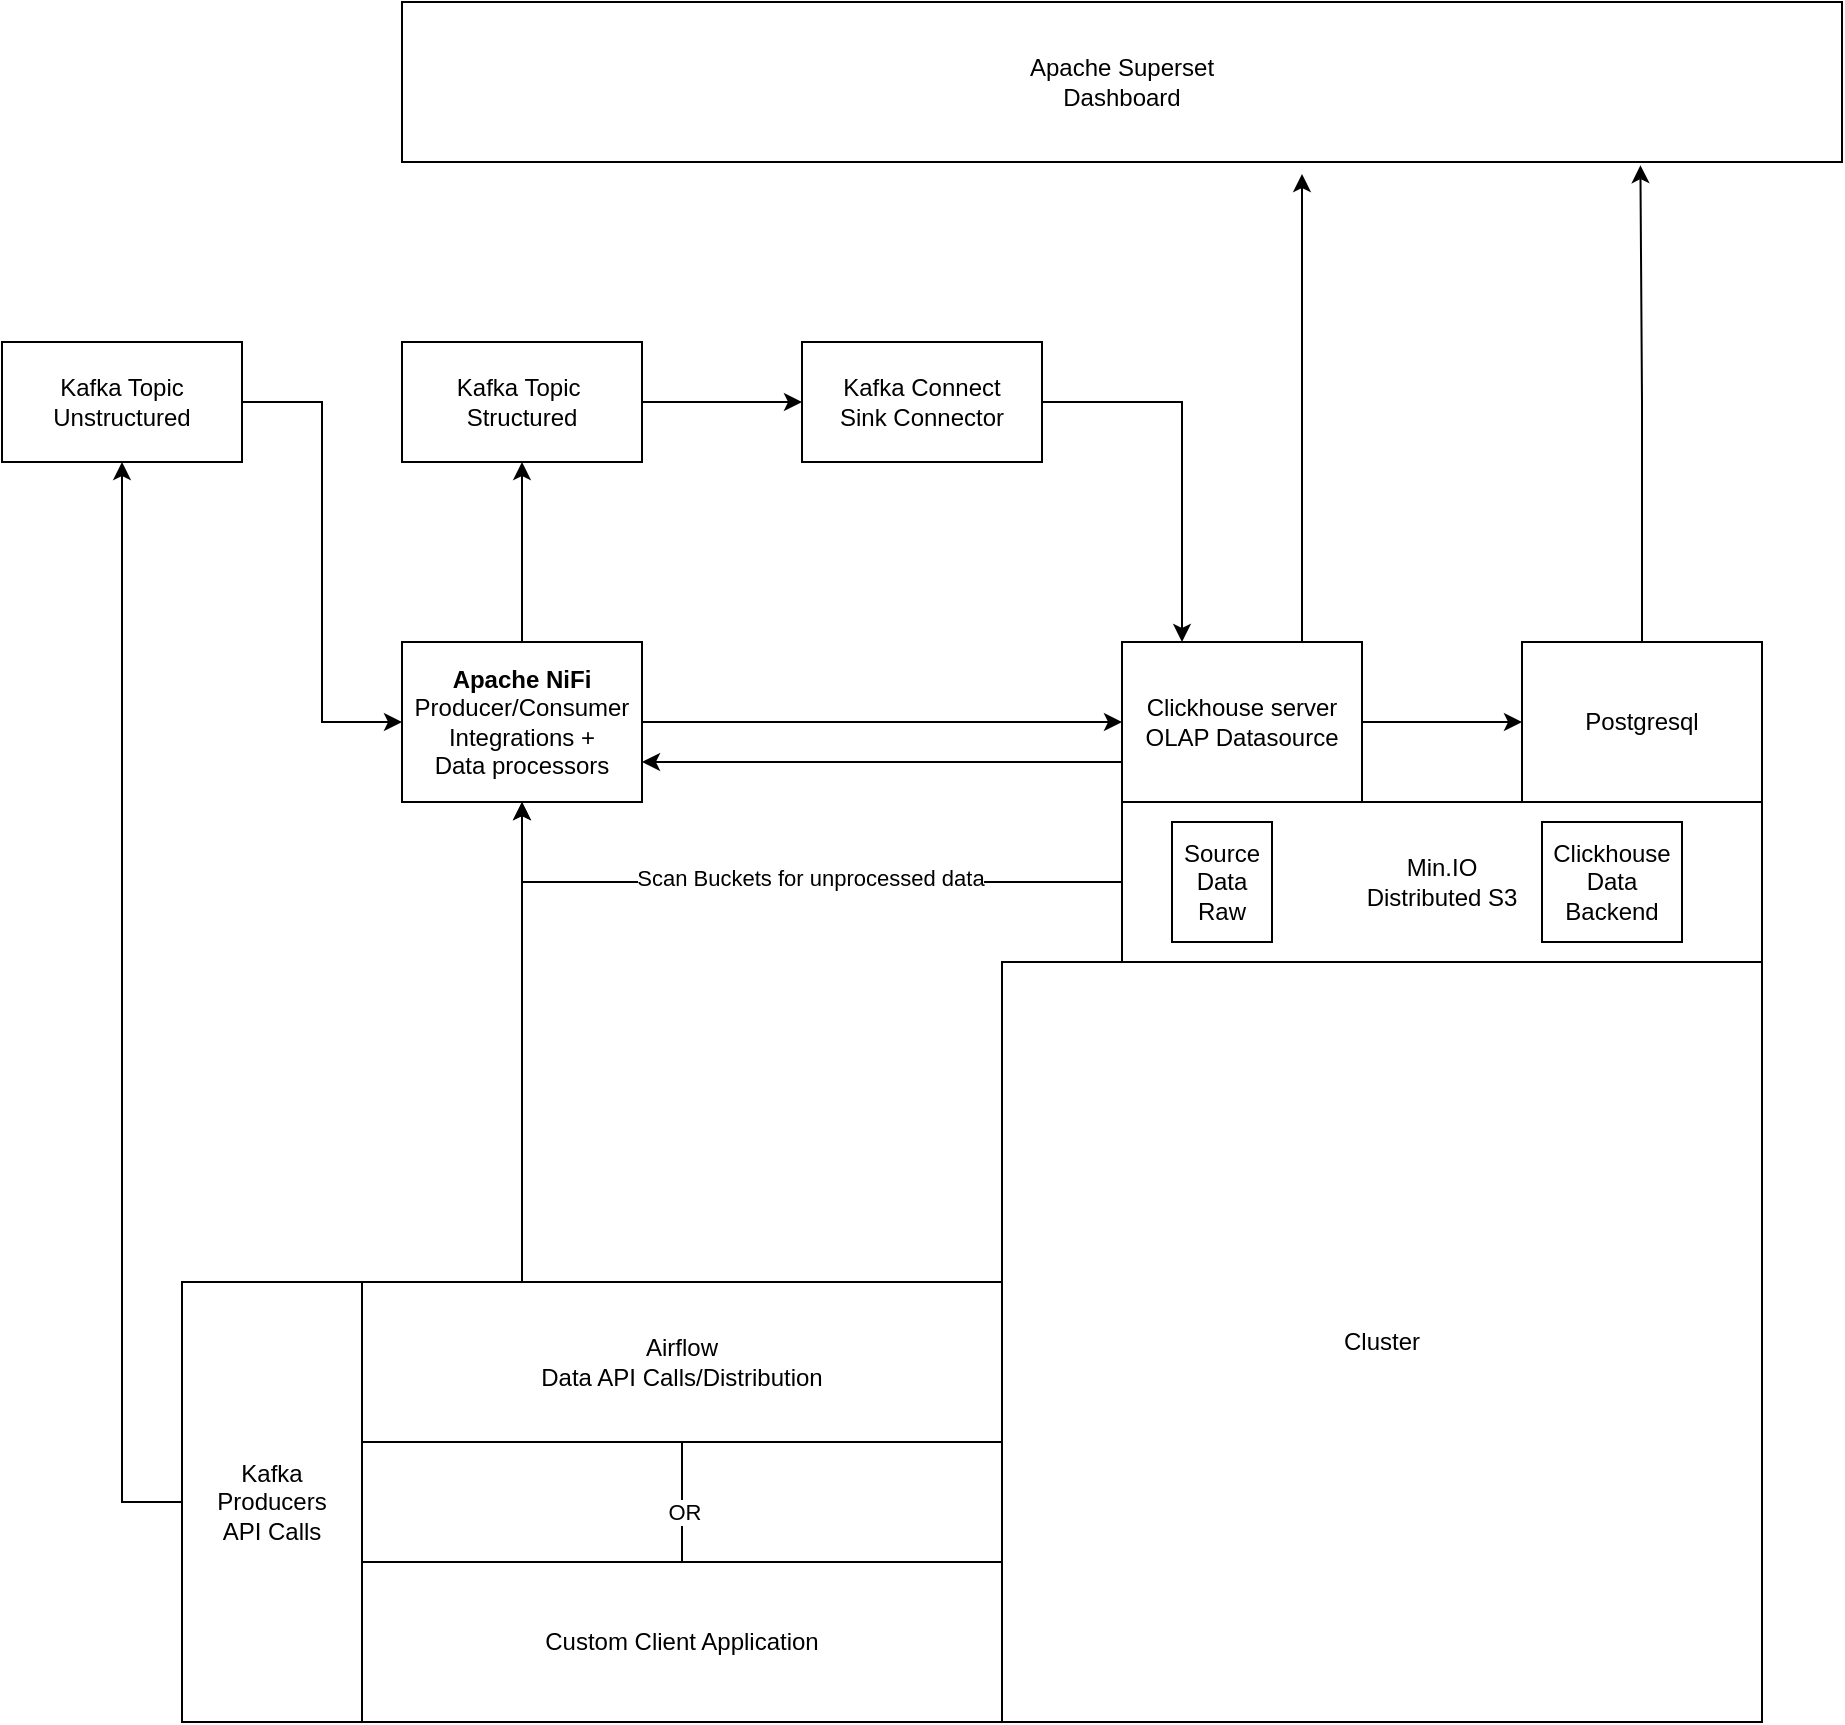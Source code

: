 <mxfile version="24.7.6">
  <diagram name="Page-1" id="XsUpKN5bkYY6bdaOg-o0">
    <mxGraphModel dx="1507" dy="1868" grid="1" gridSize="10" guides="1" tooltips="1" connect="1" arrows="1" fold="1" page="1" pageScale="1" pageWidth="850" pageHeight="1100" math="0" shadow="0">
      <root>
        <mxCell id="0" />
        <mxCell id="1" parent="0" />
        <mxCell id="AOcJWjodGGVIR-0718zk-1" value="&lt;div&gt;Apache Superset&lt;br&gt;&lt;/div&gt;&lt;div&gt;Dashboard&lt;/div&gt;" style="rounded=0;whiteSpace=wrap;html=1;" vertex="1" parent="1">
          <mxGeometry x="40" y="-80" width="720" height="80" as="geometry" />
        </mxCell>
        <mxCell id="AOcJWjodGGVIR-0718zk-49" style="edgeStyle=orthogonalEdgeStyle;rounded=0;orthogonalLoop=1;jettySize=auto;html=1;exitX=0;exitY=0.75;exitDx=0;exitDy=0;entryX=1;entryY=0.75;entryDx=0;entryDy=0;" edge="1" parent="1" source="AOcJWjodGGVIR-0718zk-2" target="AOcJWjodGGVIR-0718zk-17">
          <mxGeometry relative="1" as="geometry" />
        </mxCell>
        <mxCell id="AOcJWjodGGVIR-0718zk-55" style="edgeStyle=orthogonalEdgeStyle;rounded=0;orthogonalLoop=1;jettySize=auto;html=1;exitX=1;exitY=0.5;exitDx=0;exitDy=0;entryX=0;entryY=0.5;entryDx=0;entryDy=0;" edge="1" parent="1" source="AOcJWjodGGVIR-0718zk-2" target="AOcJWjodGGVIR-0718zk-54">
          <mxGeometry relative="1" as="geometry" />
        </mxCell>
        <mxCell id="AOcJWjodGGVIR-0718zk-2" value="Clickhouse server&lt;div&gt;OLAP Datasource&lt;/div&gt;" style="rounded=0;whiteSpace=wrap;html=1;" vertex="1" parent="1">
          <mxGeometry x="400" y="240" width="120" height="80" as="geometry" />
        </mxCell>
        <mxCell id="AOcJWjodGGVIR-0718zk-3" style="edgeStyle=orthogonalEdgeStyle;rounded=0;orthogonalLoop=1;jettySize=auto;html=1;exitX=0;exitY=0.5;exitDx=0;exitDy=0;entryX=0.5;entryY=1;entryDx=0;entryDy=0;" edge="1" parent="1" source="AOcJWjodGGVIR-0718zk-5" target="AOcJWjodGGVIR-0718zk-17">
          <mxGeometry relative="1" as="geometry" />
        </mxCell>
        <mxCell id="AOcJWjodGGVIR-0718zk-4" value="Scan Buckets for unprocessed data" style="edgeLabel;html=1;align=center;verticalAlign=middle;resizable=0;points=[];" vertex="1" connectable="0" parent="AOcJWjodGGVIR-0718zk-3">
          <mxGeometry x="-0.081" y="-2" relative="1" as="geometry">
            <mxPoint as="offset" />
          </mxGeometry>
        </mxCell>
        <mxCell id="AOcJWjodGGVIR-0718zk-5" value="Min.IO&lt;div&gt;Distributed S3&lt;/div&gt;" style="rounded=0;whiteSpace=wrap;html=1;" vertex="1" parent="1">
          <mxGeometry x="400" y="320" width="320" height="80" as="geometry" />
        </mxCell>
        <mxCell id="AOcJWjodGGVIR-0718zk-9" value="Source Data Raw" style="rounded=0;whiteSpace=wrap;html=1;" vertex="1" parent="1">
          <mxGeometry x="425" y="330" width="50" height="60" as="geometry" />
        </mxCell>
        <mxCell id="AOcJWjodGGVIR-0718zk-45" style="edgeStyle=orthogonalEdgeStyle;rounded=0;orthogonalLoop=1;jettySize=auto;html=1;exitX=0.25;exitY=0;exitDx=0;exitDy=0;entryX=0.5;entryY=1;entryDx=0;entryDy=0;" edge="1" parent="1" source="AOcJWjodGGVIR-0718zk-10" target="AOcJWjodGGVIR-0718zk-17">
          <mxGeometry relative="1" as="geometry" />
        </mxCell>
        <mxCell id="AOcJWjodGGVIR-0718zk-10" value="Airflow&lt;div&gt;Data API Calls/Distribution&lt;/div&gt;" style="rounded=0;whiteSpace=wrap;html=1;" vertex="1" parent="1">
          <mxGeometry x="20" y="560" width="320" height="80" as="geometry" />
        </mxCell>
        <mxCell id="AOcJWjodGGVIR-0718zk-47" style="edgeStyle=orthogonalEdgeStyle;rounded=0;orthogonalLoop=1;jettySize=auto;html=1;exitX=0;exitY=0.5;exitDx=0;exitDy=0;entryX=0.5;entryY=1;entryDx=0;entryDy=0;" edge="1" parent="1" source="AOcJWjodGGVIR-0718zk-14" target="AOcJWjodGGVIR-0718zk-37">
          <mxGeometry relative="1" as="geometry" />
        </mxCell>
        <mxCell id="AOcJWjodGGVIR-0718zk-14" value="Kafka Producers&lt;div&gt;API Calls&lt;/div&gt;" style="rounded=0;whiteSpace=wrap;html=1;" vertex="1" parent="1">
          <mxGeometry x="-70" y="560" width="90" height="220" as="geometry" />
        </mxCell>
        <mxCell id="AOcJWjodGGVIR-0718zk-15" style="edgeStyle=orthogonalEdgeStyle;rounded=0;orthogonalLoop=1;jettySize=auto;html=1;exitX=1;exitY=0.5;exitDx=0;exitDy=0;entryX=0;entryY=0.5;entryDx=0;entryDy=0;" edge="1" parent="1" source="AOcJWjodGGVIR-0718zk-17" target="AOcJWjodGGVIR-0718zk-2">
          <mxGeometry relative="1" as="geometry">
            <mxPoint x="380" y="290" as="targetPoint" />
          </mxGeometry>
        </mxCell>
        <mxCell id="AOcJWjodGGVIR-0718zk-41" style="edgeStyle=orthogonalEdgeStyle;rounded=0;orthogonalLoop=1;jettySize=auto;html=1;exitX=0.5;exitY=0;exitDx=0;exitDy=0;" edge="1" parent="1" source="AOcJWjodGGVIR-0718zk-17" target="AOcJWjodGGVIR-0718zk-40">
          <mxGeometry relative="1" as="geometry" />
        </mxCell>
        <mxCell id="AOcJWjodGGVIR-0718zk-17" value="&lt;b&gt;Apache NiFi&lt;/b&gt;&lt;div&gt;Producer/Consumer Integrations +&lt;/div&gt;&lt;div&gt;Data processors&lt;/div&gt;" style="rounded=0;whiteSpace=wrap;html=1;" vertex="1" parent="1">
          <mxGeometry x="40" y="240" width="120" height="80" as="geometry" />
        </mxCell>
        <mxCell id="AOcJWjodGGVIR-0718zk-18" style="edgeStyle=orthogonalEdgeStyle;rounded=0;orthogonalLoop=1;jettySize=auto;html=1;exitX=0.75;exitY=0;exitDx=0;exitDy=0;" edge="1" parent="1" source="AOcJWjodGGVIR-0718zk-2">
          <mxGeometry relative="1" as="geometry">
            <mxPoint x="490" y="6" as="targetPoint" />
          </mxGeometry>
        </mxCell>
        <mxCell id="AOcJWjodGGVIR-0718zk-39" style="edgeStyle=orthogonalEdgeStyle;rounded=0;orthogonalLoop=1;jettySize=auto;html=1;exitX=1;exitY=0.5;exitDx=0;exitDy=0;entryX=0;entryY=0.5;entryDx=0;entryDy=0;" edge="1" parent="1" source="AOcJWjodGGVIR-0718zk-37" target="AOcJWjodGGVIR-0718zk-17">
          <mxGeometry relative="1" as="geometry" />
        </mxCell>
        <mxCell id="AOcJWjodGGVIR-0718zk-37" value="Kafka Topic&lt;div&gt;Unstructured&lt;/div&gt;" style="rounded=0;whiteSpace=wrap;html=1;" vertex="1" parent="1">
          <mxGeometry x="-160" y="90" width="120" height="60" as="geometry" />
        </mxCell>
        <mxCell id="AOcJWjodGGVIR-0718zk-43" style="edgeStyle=orthogonalEdgeStyle;rounded=0;orthogonalLoop=1;jettySize=auto;html=1;exitX=1;exitY=0.5;exitDx=0;exitDy=0;entryX=0;entryY=0.5;entryDx=0;entryDy=0;" edge="1" parent="1" source="AOcJWjodGGVIR-0718zk-40" target="AOcJWjodGGVIR-0718zk-42">
          <mxGeometry relative="1" as="geometry" />
        </mxCell>
        <mxCell id="AOcJWjodGGVIR-0718zk-40" value="Kafka Topic&amp;nbsp;&lt;div&gt;Structured&lt;/div&gt;" style="rounded=0;whiteSpace=wrap;html=1;" vertex="1" parent="1">
          <mxGeometry x="40" y="90" width="120" height="60" as="geometry" />
        </mxCell>
        <mxCell id="AOcJWjodGGVIR-0718zk-44" style="edgeStyle=orthogonalEdgeStyle;rounded=0;orthogonalLoop=1;jettySize=auto;html=1;exitX=1;exitY=0.5;exitDx=0;exitDy=0;entryX=0.25;entryY=0;entryDx=0;entryDy=0;" edge="1" parent="1" source="AOcJWjodGGVIR-0718zk-42" target="AOcJWjodGGVIR-0718zk-2">
          <mxGeometry relative="1" as="geometry" />
        </mxCell>
        <mxCell id="AOcJWjodGGVIR-0718zk-42" value="Kafka Connect&lt;div&gt;Sink Connector&lt;/div&gt;" style="rounded=0;whiteSpace=wrap;html=1;" vertex="1" parent="1">
          <mxGeometry x="240" y="90" width="120" height="60" as="geometry" />
        </mxCell>
        <mxCell id="AOcJWjodGGVIR-0718zk-51" value="" style="edgeStyle=orthogonalEdgeStyle;rounded=0;orthogonalLoop=1;jettySize=auto;html=1;endArrow=none;endFill=0;" edge="1" parent="1" source="AOcJWjodGGVIR-0718zk-50" target="AOcJWjodGGVIR-0718zk-10">
          <mxGeometry relative="1" as="geometry" />
        </mxCell>
        <mxCell id="AOcJWjodGGVIR-0718zk-52" value="OR" style="edgeLabel;html=1;align=center;verticalAlign=middle;resizable=0;points=[];" vertex="1" connectable="0" parent="AOcJWjodGGVIR-0718zk-51">
          <mxGeometry x="-0.148" y="-1" relative="1" as="geometry">
            <mxPoint as="offset" />
          </mxGeometry>
        </mxCell>
        <mxCell id="AOcJWjodGGVIR-0718zk-50" value="Custom Client Application" style="rounded=0;whiteSpace=wrap;html=1;" vertex="1" parent="1">
          <mxGeometry x="20" y="700" width="320" height="80" as="geometry" />
        </mxCell>
        <mxCell id="AOcJWjodGGVIR-0718zk-53" value="Cluster" style="rounded=0;whiteSpace=wrap;html=1;" vertex="1" parent="1">
          <mxGeometry x="340" y="400" width="380" height="380" as="geometry" />
        </mxCell>
        <mxCell id="AOcJWjodGGVIR-0718zk-54" value="&lt;div&gt;Postgresql&lt;/div&gt;" style="rounded=0;whiteSpace=wrap;html=1;" vertex="1" parent="1">
          <mxGeometry x="600" y="240" width="120" height="80" as="geometry" />
        </mxCell>
        <mxCell id="AOcJWjodGGVIR-0718zk-56" style="edgeStyle=orthogonalEdgeStyle;rounded=0;orthogonalLoop=1;jettySize=auto;html=1;exitX=0.5;exitY=0;exitDx=0;exitDy=0;entryX=0.86;entryY=1.02;entryDx=0;entryDy=0;entryPerimeter=0;" edge="1" parent="1" source="AOcJWjodGGVIR-0718zk-54" target="AOcJWjodGGVIR-0718zk-1">
          <mxGeometry relative="1" as="geometry" />
        </mxCell>
        <mxCell id="AOcJWjodGGVIR-0718zk-57" value="Clickhouse&lt;div&gt;Data Backend&lt;/div&gt;" style="rounded=0;whiteSpace=wrap;html=1;" vertex="1" parent="1">
          <mxGeometry x="610" y="330" width="70" height="60" as="geometry" />
        </mxCell>
      </root>
    </mxGraphModel>
  </diagram>
</mxfile>
